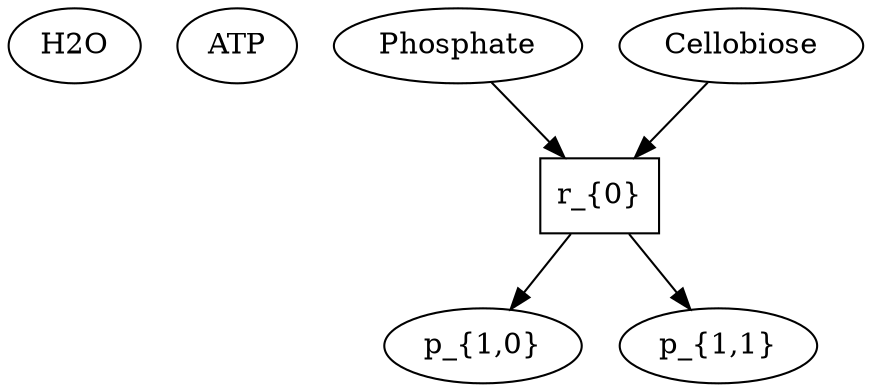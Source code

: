 digraph g {
// id = 0, graphName = H2O
"0-0" [ shape=ellipse label="H2O" image="out/002_g_0_11311100.svg" ];
// id = 1, graphName = ATP
"1-0" [ shape=ellipse label="ATP" image="out/004_g_1_11311100.svg" ];
// id = 2, graphName = Phosphate
"2-0" [ shape=ellipse label="Phosphate" image="out/006_g_2_11311100.svg" ];
// id = 3, graphName = Cellobiose
"3-0" [ shape=ellipse label="Cellobiose" image="out/008_g_3_11311100.svg" ];
// id = 4, graphName = p_{1,0}
"4-0" [ shape=ellipse label="p_{1,0}" image="out/010_g_4_11311100.svg" ];
// id = 5, graphName = p_{1,1}
"5-0" [ shape=ellipse label="p_{1,1}" image="out/012_g_5_11311100.svg" ];
// id = 6{ 'Phosphate' 'Cellobiose' }, ' cellobiose + phosphate = alpha-D-glucose 1-phosphate + D-glucose', { 'p_{1,0}' 'p_{1,1}' }
"6-0" [ shape=box label="r_{0}" ];
// id = 6{ 'Phosphate' 'Cellobiose' }, ' cellobiose + phosphate = alpha-D-glucose 1-phosphate + D-glucose', { 'p_{1,0}' 'p_{1,1}' }
"2-0" -> "6-0" [ ];
"3-0" -> "6-0" [ ];
"6-0" -> "4-0" [ ];
"6-0" -> "5-0" [ ];
}
